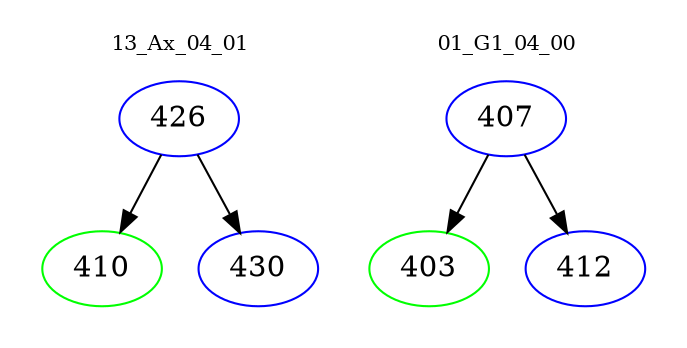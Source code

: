 digraph{
subgraph cluster_0 {
color = white
label = "13_Ax_04_01";
fontsize=10;
T0_426 [label="426", color="blue"]
T0_426 -> T0_410 [color="black"]
T0_410 [label="410", color="green"]
T0_426 -> T0_430 [color="black"]
T0_430 [label="430", color="blue"]
}
subgraph cluster_1 {
color = white
label = "01_G1_04_00";
fontsize=10;
T1_407 [label="407", color="blue"]
T1_407 -> T1_403 [color="black"]
T1_403 [label="403", color="green"]
T1_407 -> T1_412 [color="black"]
T1_412 [label="412", color="blue"]
}
}
